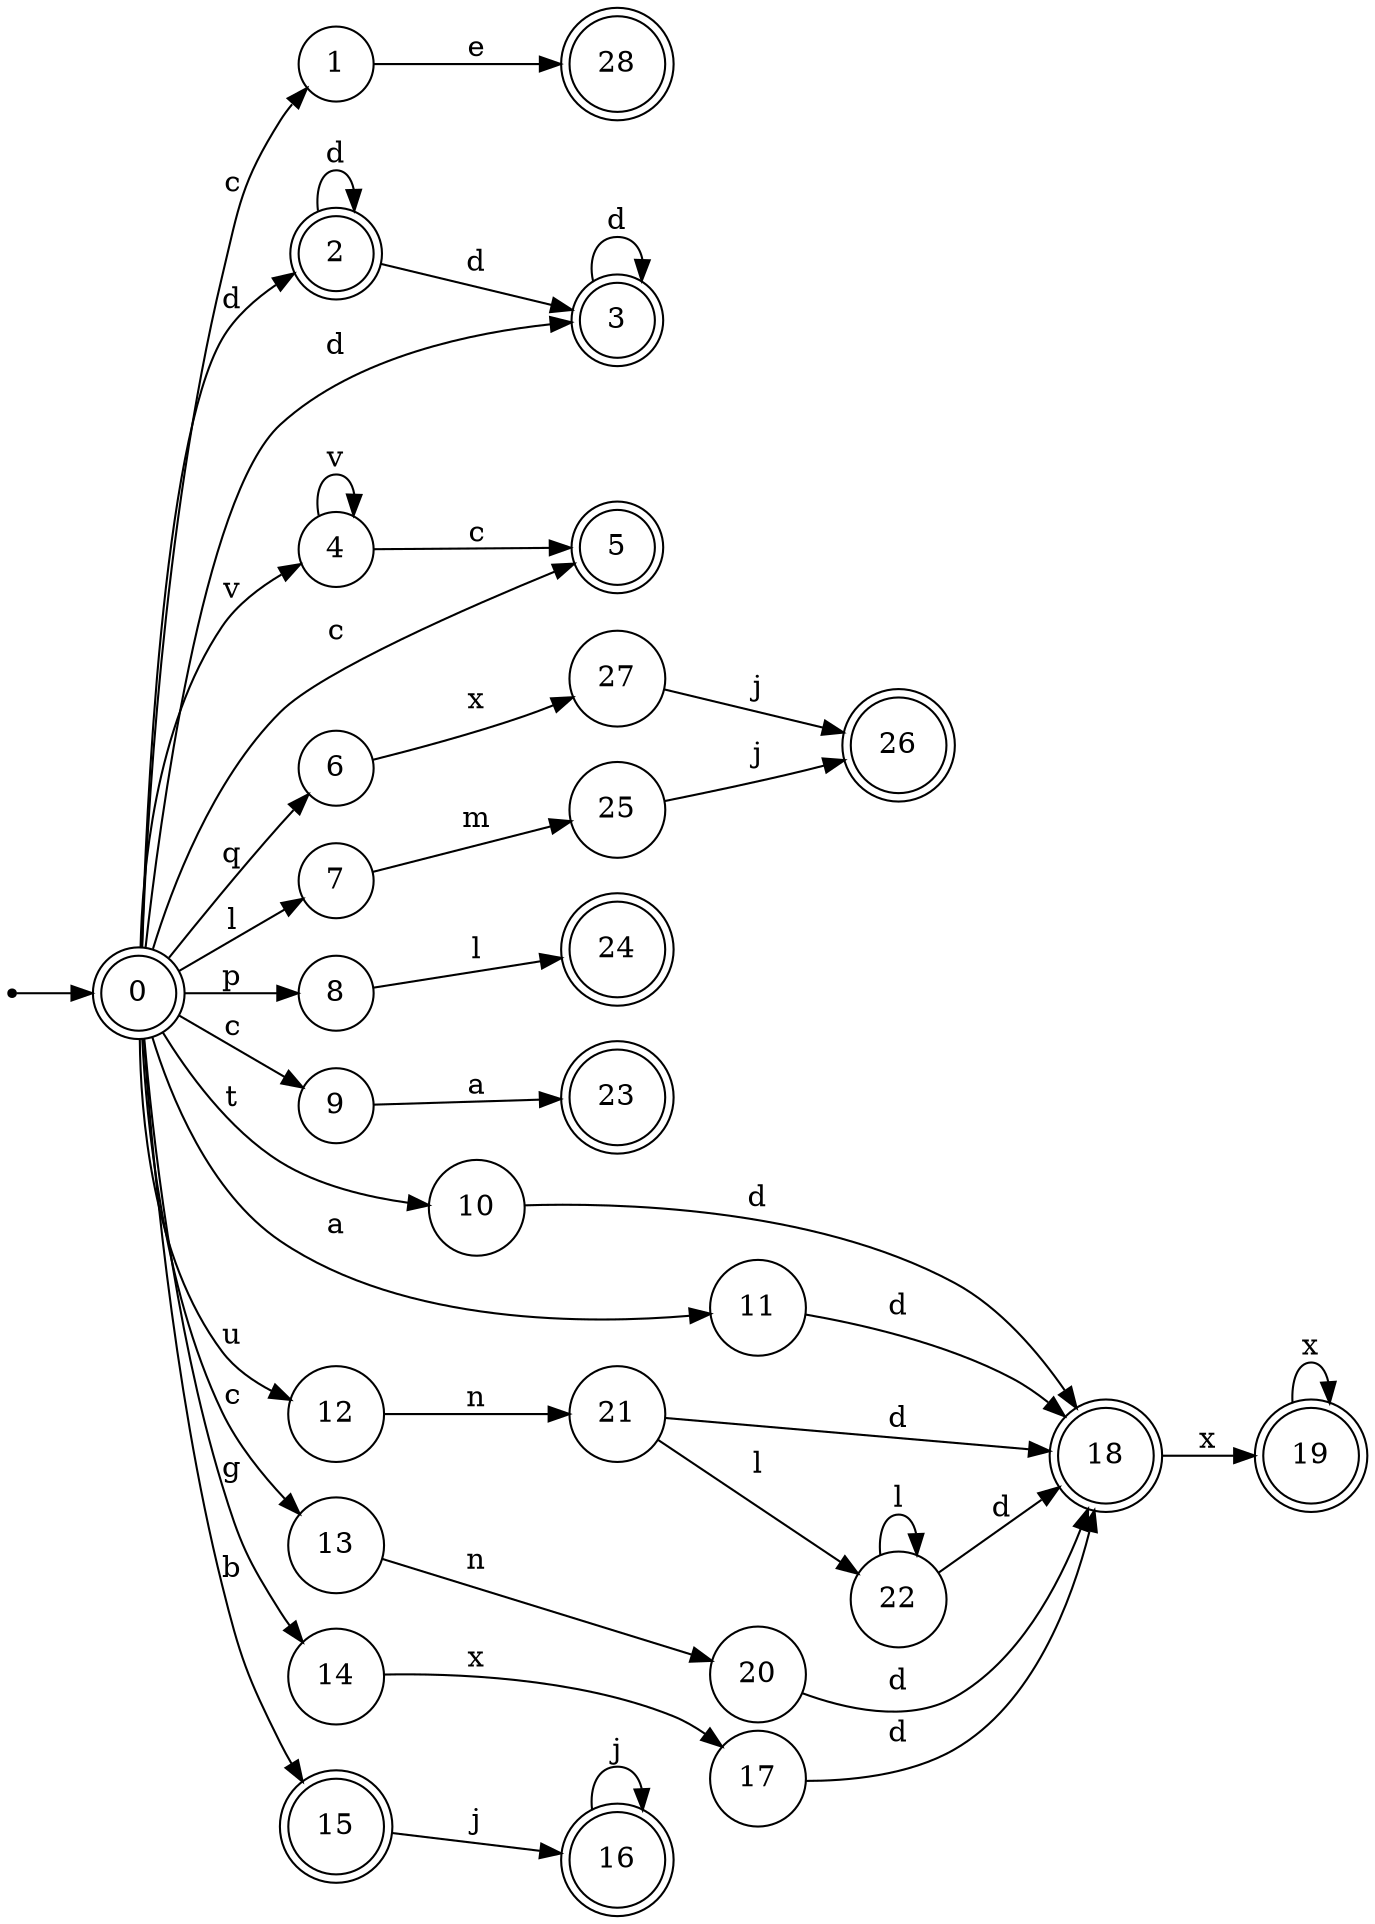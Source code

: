 digraph finite_state_machine {
rankdir=LR;
size="20,20";
node [shape = point]; "dummy0"
node [shape = doublecircle]; "0";"dummy0" -> "0";
node [shape = circle]; "1";
node [shape = doublecircle]; "2";node [shape = doublecircle]; "3";node [shape = circle]; "4";
node [shape = doublecircle]; "5";node [shape = circle]; "6";
node [shape = circle]; "7";
node [shape = circle]; "8";
node [shape = circle]; "9";
node [shape = circle]; "10";
node [shape = circle]; "11";
node [shape = circle]; "12";
node [shape = circle]; "13";
node [shape = circle]; "14";
node [shape = doublecircle]; "15";node [shape = doublecircle]; "16";node [shape = circle]; "17";
node [shape = doublecircle]; "18";node [shape = doublecircle]; "19";node [shape = circle]; "20";
node [shape = circle]; "21";
node [shape = circle]; "22";
node [shape = doublecircle]; "23";node [shape = doublecircle]; "24";node [shape = circle]; "25";
node [shape = doublecircle]; "26";node [shape = circle]; "27";
node [shape = doublecircle]; "28";"0" -> "1" [label = "c"];
 "0" -> "13" [label = "c"];
 "0" -> "5" [label = "c"];
 "0" -> "9" [label = "c"];
 "0" -> "2" [label = "d"];
 "0" -> "3" [label = "d"];
 "0" -> "4" [label = "v"];
 "0" -> "6" [label = "q"];
 "0" -> "7" [label = "l"];
 "0" -> "8" [label = "p"];
 "0" -> "10" [label = "t"];
 "0" -> "11" [label = "a"];
 "0" -> "12" [label = "u"];
 "0" -> "14" [label = "g"];
 "0" -> "15" [label = "b"];
 "15" -> "16" [label = "j"];
 "16" -> "16" [label = "j"];
 "14" -> "17" [label = "x"];
 "17" -> "18" [label = "d"];
 "18" -> "19" [label = "x"];
 "19" -> "19" [label = "x"];
 "13" -> "20" [label = "n"];
 "20" -> "18" [label = "d"];
 "12" -> "21" [label = "n"];
 "21" -> "22" [label = "l"];
 "21" -> "18" [label = "d"];
 "22" -> "22" [label = "l"];
 "22" -> "18" [label = "d"];
 "11" -> "18" [label = "d"];
 "10" -> "18" [label = "d"];
 "9" -> "23" [label = "a"];
 "8" -> "24" [label = "l"];
 "7" -> "25" [label = "m"];
 "25" -> "26" [label = "j"];
 "6" -> "27" [label = "x"];
 "27" -> "26" [label = "j"];
 "4" -> "4" [label = "v"];
 "4" -> "5" [label = "c"];
 "3" -> "3" [label = "d"];
 "2" -> "2" [label = "d"];
 "2" -> "3" [label = "d"];
 "1" -> "28" [label = "e"];
 }
